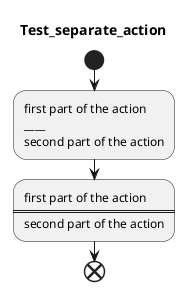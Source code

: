 {
  "sha1": "5fiinvns80daaakjx8gtsqajvwr0q2z",
  "insertion": {
    "when": "2024-05-30T20:48:20.734Z",
    "user": "plantuml@gmail.com"
  }
}
@startuml
TITLE Test_separate_action
start
:first part of the action\n____\nsecond part of the action;

:first part of the action\n====\nsecond part of the action;
end
@enduml
